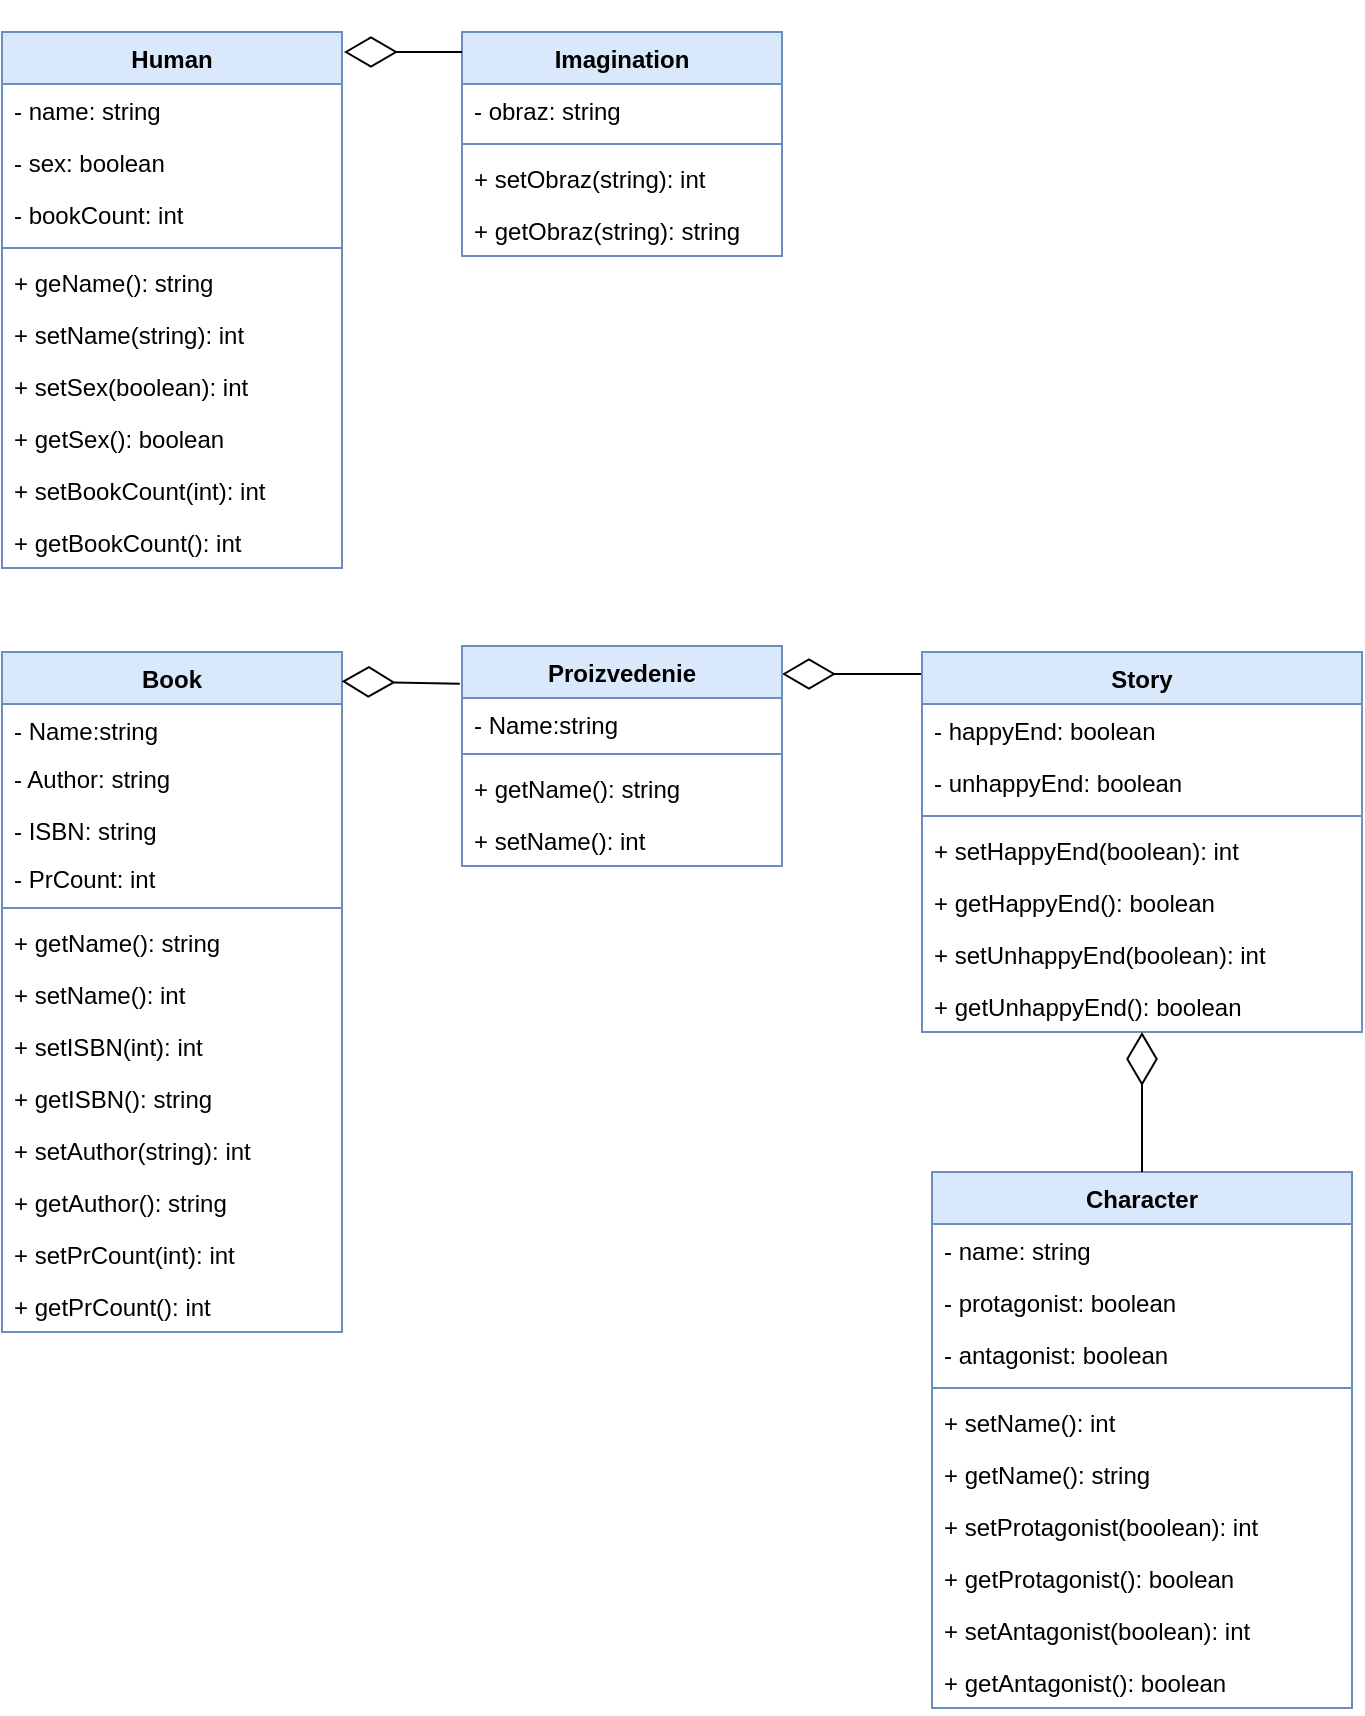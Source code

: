 <mxfile version="20.8.10" type="device"><diagram id="NVnInfwSUiYRJcFIsbVy" name="Страница 1"><mxGraphModel dx="978" dy="571" grid="1" gridSize="10" guides="1" tooltips="1" connect="1" arrows="1" fold="1" page="1" pageScale="1" pageWidth="827" pageHeight="1169" math="0" shadow="0"><root><mxCell id="0"/><mxCell id="1" parent="0"/><mxCell id="dYF3PS-3cteyqsJKaJV8-3" value="Human" style="swimlane;fontStyle=1;align=center;verticalAlign=top;childLayout=stackLayout;horizontal=1;startSize=26;horizontalStack=0;resizeParent=1;resizeParentMax=0;resizeLast=0;collapsible=1;marginBottom=0;fillColor=#dae8fc;strokeColor=#6c8ebf;" parent="1" vertex="1"><mxGeometry x="60" y="120" width="170" height="268" as="geometry"/></mxCell><mxCell id="IopjqT3Q7YSNllwhxpeg-1" value="- name: string" style="text;strokeColor=none;fillColor=none;align=left;verticalAlign=top;spacingLeft=4;spacingRight=4;overflow=hidden;rotatable=0;points=[[0,0.5],[1,0.5]];portConstraint=eastwest;" parent="dYF3PS-3cteyqsJKaJV8-3" vertex="1"><mxGeometry y="26" width="170" height="26" as="geometry"/></mxCell><mxCell id="dYF3PS-3cteyqsJKaJV8-43" value="- sex: boolean" style="text;strokeColor=none;fillColor=none;align=left;verticalAlign=top;spacingLeft=4;spacingRight=4;overflow=hidden;rotatable=0;points=[[0,0.5],[1,0.5]];portConstraint=eastwest;" parent="dYF3PS-3cteyqsJKaJV8-3" vertex="1"><mxGeometry y="52" width="170" height="26" as="geometry"/></mxCell><mxCell id="JDVGZSI6Ma8rODrdxQQx-41" value="- bookCount: int" style="text;strokeColor=none;fillColor=none;align=left;verticalAlign=top;spacingLeft=4;spacingRight=4;overflow=hidden;rotatable=0;points=[[0,0.5],[1,0.5]];portConstraint=eastwest;" parent="dYF3PS-3cteyqsJKaJV8-3" vertex="1"><mxGeometry y="78" width="170" height="26" as="geometry"/></mxCell><mxCell id="dYF3PS-3cteyqsJKaJV8-5" value="" style="line;strokeWidth=1;fillColor=none;align=left;verticalAlign=middle;spacingTop=-1;spacingLeft=3;spacingRight=3;rotatable=0;labelPosition=right;points=[];portConstraint=eastwest;strokeColor=inherit;" parent="dYF3PS-3cteyqsJKaJV8-3" vertex="1"><mxGeometry y="104" width="170" height="8" as="geometry"/></mxCell><mxCell id="IopjqT3Q7YSNllwhxpeg-3" value="+ geName(): string" style="text;strokeColor=none;fillColor=none;align=left;verticalAlign=top;spacingLeft=4;spacingRight=4;overflow=hidden;rotatable=0;points=[[0,0.5],[1,0.5]];portConstraint=eastwest;" parent="dYF3PS-3cteyqsJKaJV8-3" vertex="1"><mxGeometry y="112" width="170" height="26" as="geometry"/></mxCell><mxCell id="IopjqT3Q7YSNllwhxpeg-2" value="+ setName(string): int" style="text;strokeColor=none;fillColor=none;align=left;verticalAlign=top;spacingLeft=4;spacingRight=4;overflow=hidden;rotatable=0;points=[[0,0.5],[1,0.5]];portConstraint=eastwest;" parent="dYF3PS-3cteyqsJKaJV8-3" vertex="1"><mxGeometry y="138" width="170" height="26" as="geometry"/></mxCell><mxCell id="dYF3PS-3cteyqsJKaJV8-46" value="+ setSex(boolean): int" style="text;strokeColor=none;fillColor=none;align=left;verticalAlign=top;spacingLeft=4;spacingRight=4;overflow=hidden;rotatable=0;points=[[0,0.5],[1,0.5]];portConstraint=eastwest;" parent="dYF3PS-3cteyqsJKaJV8-3" vertex="1"><mxGeometry y="164" width="170" height="26" as="geometry"/></mxCell><mxCell id="dYF3PS-3cteyqsJKaJV8-48" value="+ getSex(): boolean" style="text;strokeColor=none;fillColor=none;align=left;verticalAlign=top;spacingLeft=4;spacingRight=4;overflow=hidden;rotatable=0;points=[[0,0.5],[1,0.5]];portConstraint=eastwest;" parent="dYF3PS-3cteyqsJKaJV8-3" vertex="1"><mxGeometry y="190" width="170" height="26" as="geometry"/></mxCell><mxCell id="JDVGZSI6Ma8rODrdxQQx-42" value="+ setBookCount(int): int" style="text;strokeColor=none;fillColor=none;align=left;verticalAlign=top;spacingLeft=4;spacingRight=4;overflow=hidden;rotatable=0;points=[[0,0.5],[1,0.5]];portConstraint=eastwest;" parent="dYF3PS-3cteyqsJKaJV8-3" vertex="1"><mxGeometry y="216" width="170" height="26" as="geometry"/></mxCell><mxCell id="JDVGZSI6Ma8rODrdxQQx-43" value="+ getBookCount(): int" style="text;strokeColor=none;fillColor=none;align=left;verticalAlign=top;spacingLeft=4;spacingRight=4;overflow=hidden;rotatable=0;points=[[0,0.5],[1,0.5]];portConstraint=eastwest;" parent="dYF3PS-3cteyqsJKaJV8-3" vertex="1"><mxGeometry y="242" width="170" height="26" as="geometry"/></mxCell><mxCell id="dYF3PS-3cteyqsJKaJV8-7" value="Book" style="swimlane;fontStyle=1;align=center;verticalAlign=top;childLayout=stackLayout;horizontal=1;startSize=26;horizontalStack=0;resizeParent=1;resizeParentMax=0;resizeLast=0;collapsible=1;marginBottom=0;fillColor=#dae8fc;strokeColor=#6c8ebf;" parent="1" vertex="1"><mxGeometry x="60" y="430" width="170" height="340" as="geometry"/></mxCell><mxCell id="ItdCyZcg9Vn2is8mB0QS-5" value="- Name:string" style="text;strokeColor=none;fillColor=none;align=left;verticalAlign=top;spacingLeft=4;spacingRight=4;overflow=hidden;rotatable=0;points=[[0,0.5],[1,0.5]];portConstraint=eastwest;" parent="dYF3PS-3cteyqsJKaJV8-7" vertex="1"><mxGeometry y="26" width="170" height="24" as="geometry"/></mxCell><mxCell id="dYF3PS-3cteyqsJKaJV8-74" value="- Author: string" style="text;strokeColor=none;fillColor=none;align=left;verticalAlign=top;spacingLeft=4;spacingRight=4;overflow=hidden;rotatable=0;points=[[0,0.5],[1,0.5]];portConstraint=eastwest;" parent="dYF3PS-3cteyqsJKaJV8-7" vertex="1"><mxGeometry y="50" width="170" height="26" as="geometry"/></mxCell><mxCell id="dYF3PS-3cteyqsJKaJV8-73" value="- ISBN: string&#10;" style="text;strokeColor=none;fillColor=none;align=left;verticalAlign=top;spacingLeft=4;spacingRight=4;overflow=hidden;rotatable=0;points=[[0,0.5],[1,0.5]];portConstraint=eastwest;" parent="dYF3PS-3cteyqsJKaJV8-7" vertex="1"><mxGeometry y="76" width="170" height="24" as="geometry"/></mxCell><mxCell id="JDVGZSI6Ma8rODrdxQQx-37" value="- PrCount: int&#10;" style="text;strokeColor=none;fillColor=none;align=left;verticalAlign=top;spacingLeft=4;spacingRight=4;overflow=hidden;rotatable=0;points=[[0,0.5],[1,0.5]];portConstraint=eastwest;" parent="dYF3PS-3cteyqsJKaJV8-7" vertex="1"><mxGeometry y="100" width="170" height="24" as="geometry"/></mxCell><mxCell id="dYF3PS-3cteyqsJKaJV8-9" value="" style="line;strokeWidth=1;fillColor=none;align=left;verticalAlign=middle;spacingTop=-1;spacingLeft=3;spacingRight=3;rotatable=0;labelPosition=right;points=[];portConstraint=eastwest;strokeColor=inherit;" parent="dYF3PS-3cteyqsJKaJV8-7" vertex="1"><mxGeometry y="124" width="170" height="8" as="geometry"/></mxCell><mxCell id="ItdCyZcg9Vn2is8mB0QS-6" value="+ getName(): string" style="text;strokeColor=none;fillColor=none;align=left;verticalAlign=top;spacingLeft=4;spacingRight=4;overflow=hidden;rotatable=0;points=[[0,0.5],[1,0.5]];portConstraint=eastwest;" parent="dYF3PS-3cteyqsJKaJV8-7" vertex="1"><mxGeometry y="132" width="170" height="26" as="geometry"/></mxCell><mxCell id="ItdCyZcg9Vn2is8mB0QS-7" value="+ setName(): int" style="text;strokeColor=none;fillColor=none;align=left;verticalAlign=top;spacingLeft=4;spacingRight=4;overflow=hidden;rotatable=0;points=[[0,0.5],[1,0.5]];portConstraint=eastwest;" parent="dYF3PS-3cteyqsJKaJV8-7" vertex="1"><mxGeometry y="158" width="170" height="26" as="geometry"/></mxCell><mxCell id="dYF3PS-3cteyqsJKaJV8-77" value="+ setISBN(int): int" style="text;strokeColor=none;fillColor=none;align=left;verticalAlign=top;spacingLeft=4;spacingRight=4;overflow=hidden;rotatable=0;points=[[0,0.5],[1,0.5]];portConstraint=eastwest;" parent="dYF3PS-3cteyqsJKaJV8-7" vertex="1"><mxGeometry y="184" width="170" height="26" as="geometry"/></mxCell><mxCell id="dYF3PS-3cteyqsJKaJV8-78" value="+ getISBN(): string" style="text;strokeColor=none;fillColor=none;align=left;verticalAlign=top;spacingLeft=4;spacingRight=4;overflow=hidden;rotatable=0;points=[[0,0.5],[1,0.5]];portConstraint=eastwest;" parent="dYF3PS-3cteyqsJKaJV8-7" vertex="1"><mxGeometry y="210" width="170" height="26" as="geometry"/></mxCell><mxCell id="dYF3PS-3cteyqsJKaJV8-79" value="+ setAuthor(string): int" style="text;strokeColor=none;fillColor=none;align=left;verticalAlign=top;spacingLeft=4;spacingRight=4;overflow=hidden;rotatable=0;points=[[0,0.5],[1,0.5]];portConstraint=eastwest;" parent="dYF3PS-3cteyqsJKaJV8-7" vertex="1"><mxGeometry y="236" width="170" height="26" as="geometry"/></mxCell><mxCell id="dYF3PS-3cteyqsJKaJV8-80" value="+ getAuthor(): string" style="text;strokeColor=none;fillColor=none;align=left;verticalAlign=top;spacingLeft=4;spacingRight=4;overflow=hidden;rotatable=0;points=[[0,0.5],[1,0.5]];portConstraint=eastwest;" parent="dYF3PS-3cteyqsJKaJV8-7" vertex="1"><mxGeometry y="262" width="170" height="26" as="geometry"/></mxCell><mxCell id="JDVGZSI6Ma8rODrdxQQx-38" value="+ setPrCount(int): int" style="text;strokeColor=none;fillColor=none;align=left;verticalAlign=top;spacingLeft=4;spacingRight=4;overflow=hidden;rotatable=0;points=[[0,0.5],[1,0.5]];portConstraint=eastwest;" parent="dYF3PS-3cteyqsJKaJV8-7" vertex="1"><mxGeometry y="288" width="170" height="26" as="geometry"/></mxCell><mxCell id="JDVGZSI6Ma8rODrdxQQx-40" value="+ getPrCount(): int" style="text;strokeColor=none;fillColor=none;align=left;verticalAlign=top;spacingLeft=4;spacingRight=4;overflow=hidden;rotatable=0;points=[[0,0.5],[1,0.5]];portConstraint=eastwest;" parent="dYF3PS-3cteyqsJKaJV8-7" vertex="1"><mxGeometry y="314" width="170" height="26" as="geometry"/></mxCell><mxCell id="ItdCyZcg9Vn2is8mB0QS-12" value="" style="endArrow=diamondThin;endFill=0;endSize=24;html=1;rounded=0;exitX=-0.007;exitY=0.172;exitDx=0;exitDy=0;exitPerimeter=0;entryX=0.999;entryY=0.043;entryDx=0;entryDy=0;entryPerimeter=0;" parent="1" source="JDVGZSI6Ma8rODrdxQQx-32" target="dYF3PS-3cteyqsJKaJV8-7" edge="1"><mxGeometry width="160" relative="1" as="geometry"><mxPoint x="291.12" y="439.856" as="sourcePoint"/><mxPoint x="260" y="530" as="targetPoint"/></mxGeometry></mxCell><mxCell id="JDVGZSI6Ma8rODrdxQQx-17" value="" style="endArrow=diamondThin;endFill=0;endSize=24;html=1;rounded=0;exitX=0.007;exitY=0.054;exitDx=0;exitDy=0;exitPerimeter=0;entryX=0.999;entryY=0.043;entryDx=0;entryDy=0;entryPerimeter=0;" parent="1" edge="1"><mxGeometry width="160" relative="1" as="geometry"><mxPoint x="521" y="441" as="sourcePoint"/><mxPoint x="450" y="441" as="targetPoint"/></mxGeometry></mxCell><mxCell id="JDVGZSI6Ma8rODrdxQQx-18" value="Story" style="swimlane;fontStyle=1;align=center;verticalAlign=top;childLayout=stackLayout;horizontal=1;startSize=26;horizontalStack=0;resizeParent=1;resizeParentMax=0;resizeLast=0;collapsible=1;marginBottom=0;fillColor=#dae8fc;strokeColor=#6c8ebf;" parent="1" vertex="1"><mxGeometry x="520" y="430" width="220" height="190" as="geometry"/></mxCell><mxCell id="_qJ_fOxnFOhW_Fzb5wge-1" value="- happyEnd: boolean" style="text;strokeColor=none;fillColor=none;align=left;verticalAlign=top;spacingLeft=4;spacingRight=4;overflow=hidden;rotatable=0;points=[[0,0.5],[1,0.5]];portConstraint=eastwest;" vertex="1" parent="JDVGZSI6Ma8rODrdxQQx-18"><mxGeometry y="26" width="220" height="26" as="geometry"/></mxCell><mxCell id="_qJ_fOxnFOhW_Fzb5wge-3" value="- unhappyEnd: boolean" style="text;strokeColor=none;fillColor=none;align=left;verticalAlign=top;spacingLeft=4;spacingRight=4;overflow=hidden;rotatable=0;points=[[0,0.5],[1,0.5]];portConstraint=eastwest;" vertex="1" parent="JDVGZSI6Ma8rODrdxQQx-18"><mxGeometry y="52" width="220" height="26" as="geometry"/></mxCell><mxCell id="JDVGZSI6Ma8rODrdxQQx-20" value="" style="line;strokeWidth=1;fillColor=none;align=left;verticalAlign=middle;spacingTop=-1;spacingLeft=3;spacingRight=3;rotatable=0;labelPosition=right;points=[];portConstraint=eastwest;strokeColor=inherit;" parent="JDVGZSI6Ma8rODrdxQQx-18" vertex="1"><mxGeometry y="78" width="220" height="8" as="geometry"/></mxCell><mxCell id="_qJ_fOxnFOhW_Fzb5wge-4" value="+ setHappyEnd(boolean): int" style="text;strokeColor=none;fillColor=none;align=left;verticalAlign=top;spacingLeft=4;spacingRight=4;overflow=hidden;rotatable=0;points=[[0,0.5],[1,0.5]];portConstraint=eastwest;" vertex="1" parent="JDVGZSI6Ma8rODrdxQQx-18"><mxGeometry y="86" width="220" height="26" as="geometry"/></mxCell><mxCell id="_qJ_fOxnFOhW_Fzb5wge-5" value="+ getHappyEnd(): boolean" style="text;strokeColor=none;fillColor=none;align=left;verticalAlign=top;spacingLeft=4;spacingRight=4;overflow=hidden;rotatable=0;points=[[0,0.5],[1,0.5]];portConstraint=eastwest;" vertex="1" parent="JDVGZSI6Ma8rODrdxQQx-18"><mxGeometry y="112" width="220" height="26" as="geometry"/></mxCell><mxCell id="_qJ_fOxnFOhW_Fzb5wge-6" value="+ setUnhappyEnd(boolean): int" style="text;strokeColor=none;fillColor=none;align=left;verticalAlign=top;spacingLeft=4;spacingRight=4;overflow=hidden;rotatable=0;points=[[0,0.5],[1,0.5]];portConstraint=eastwest;" vertex="1" parent="JDVGZSI6Ma8rODrdxQQx-18"><mxGeometry y="138" width="220" height="26" as="geometry"/></mxCell><mxCell id="_qJ_fOxnFOhW_Fzb5wge-7" value="+ getUnhappyEnd(): boolean" style="text;strokeColor=none;fillColor=none;align=left;verticalAlign=top;spacingLeft=4;spacingRight=4;overflow=hidden;rotatable=0;points=[[0,0.5],[1,0.5]];portConstraint=eastwest;" vertex="1" parent="JDVGZSI6Ma8rODrdxQQx-18"><mxGeometry y="164" width="220" height="26" as="geometry"/></mxCell><mxCell id="JDVGZSI6Ma8rODrdxQQx-22" value="Character" style="swimlane;fontStyle=1;align=center;verticalAlign=top;childLayout=stackLayout;horizontal=1;startSize=26;horizontalStack=0;resizeParent=1;resizeParentMax=0;resizeLast=0;collapsible=1;marginBottom=0;fillColor=#dae8fc;strokeColor=#6c8ebf;" parent="1" vertex="1"><mxGeometry x="525" y="690" width="210" height="268" as="geometry"/></mxCell><mxCell id="JDVGZSI6Ma8rODrdxQQx-23" value="- name: string" style="text;strokeColor=none;fillColor=none;align=left;verticalAlign=top;spacingLeft=4;spacingRight=4;overflow=hidden;rotatable=0;points=[[0,0.5],[1,0.5]];portConstraint=eastwest;" parent="JDVGZSI6Ma8rODrdxQQx-22" vertex="1"><mxGeometry y="26" width="210" height="26" as="geometry"/></mxCell><mxCell id="JDVGZSI6Ma8rODrdxQQx-59" value="- protagonist: boolean" style="text;strokeColor=none;fillColor=none;align=left;verticalAlign=top;spacingLeft=4;spacingRight=4;overflow=hidden;rotatable=0;points=[[0,0.5],[1,0.5]];portConstraint=eastwest;" parent="JDVGZSI6Ma8rODrdxQQx-22" vertex="1"><mxGeometry y="52" width="210" height="26" as="geometry"/></mxCell><mxCell id="JDVGZSI6Ma8rODrdxQQx-61" value="- antagonist: boolean" style="text;strokeColor=none;fillColor=none;align=left;verticalAlign=top;spacingLeft=4;spacingRight=4;overflow=hidden;rotatable=0;points=[[0,0.5],[1,0.5]];portConstraint=eastwest;" parent="JDVGZSI6Ma8rODrdxQQx-22" vertex="1"><mxGeometry y="78" width="210" height="26" as="geometry"/></mxCell><mxCell id="JDVGZSI6Ma8rODrdxQQx-24" value="" style="line;strokeWidth=1;fillColor=none;align=left;verticalAlign=middle;spacingTop=-1;spacingLeft=3;spacingRight=3;rotatable=0;labelPosition=right;points=[];portConstraint=eastwest;strokeColor=inherit;" parent="JDVGZSI6Ma8rODrdxQQx-22" vertex="1"><mxGeometry y="104" width="210" height="8" as="geometry"/></mxCell><mxCell id="JDVGZSI6Ma8rODrdxQQx-57" value="+ setName(): int" style="text;strokeColor=none;fillColor=none;align=left;verticalAlign=top;spacingLeft=4;spacingRight=4;overflow=hidden;rotatable=0;points=[[0,0.5],[1,0.5]];portConstraint=eastwest;" parent="JDVGZSI6Ma8rODrdxQQx-22" vertex="1"><mxGeometry y="112" width="210" height="26" as="geometry"/></mxCell><mxCell id="JDVGZSI6Ma8rODrdxQQx-56" value="+ getName(): string" style="text;strokeColor=none;fillColor=none;align=left;verticalAlign=top;spacingLeft=4;spacingRight=4;overflow=hidden;rotatable=0;points=[[0,0.5],[1,0.5]];portConstraint=eastwest;" parent="JDVGZSI6Ma8rODrdxQQx-22" vertex="1"><mxGeometry y="138" width="210" height="26" as="geometry"/></mxCell><mxCell id="JDVGZSI6Ma8rODrdxQQx-66" value="+ setProtagonist(boolean): int" style="text;strokeColor=none;fillColor=none;align=left;verticalAlign=top;spacingLeft=4;spacingRight=4;overflow=hidden;rotatable=0;points=[[0,0.5],[1,0.5]];portConstraint=eastwest;" parent="JDVGZSI6Ma8rODrdxQQx-22" vertex="1"><mxGeometry y="164" width="210" height="26" as="geometry"/></mxCell><mxCell id="JDVGZSI6Ma8rODrdxQQx-68" value="+ getProtagonist(): boolean" style="text;strokeColor=none;fillColor=none;align=left;verticalAlign=top;spacingLeft=4;spacingRight=4;overflow=hidden;rotatable=0;points=[[0,0.5],[1,0.5]];portConstraint=eastwest;" parent="JDVGZSI6Ma8rODrdxQQx-22" vertex="1"><mxGeometry y="190" width="210" height="26" as="geometry"/></mxCell><mxCell id="JDVGZSI6Ma8rODrdxQQx-69" value="+ setAntagonist(boolean): int" style="text;strokeColor=none;fillColor=none;align=left;verticalAlign=top;spacingLeft=4;spacingRight=4;overflow=hidden;rotatable=0;points=[[0,0.5],[1,0.5]];portConstraint=eastwest;" parent="JDVGZSI6Ma8rODrdxQQx-22" vertex="1"><mxGeometry y="216" width="210" height="26" as="geometry"/></mxCell><mxCell id="JDVGZSI6Ma8rODrdxQQx-70" value="+ getAntagonist(): boolean" style="text;strokeColor=none;fillColor=none;align=left;verticalAlign=top;spacingLeft=4;spacingRight=4;overflow=hidden;rotatable=0;points=[[0,0.5],[1,0.5]];portConstraint=eastwest;" parent="JDVGZSI6Ma8rODrdxQQx-22" vertex="1"><mxGeometry y="242" width="210" height="26" as="geometry"/></mxCell><mxCell id="JDVGZSI6Ma8rODrdxQQx-26" value="" style="endArrow=diamondThin;endFill=0;endSize=24;html=1;rounded=0;exitX=0.5;exitY=0;exitDx=0;exitDy=0;entryX=0.5;entryY=1;entryDx=0;entryDy=0;" parent="1" source="JDVGZSI6Ma8rODrdxQQx-22" target="JDVGZSI6Ma8rODrdxQQx-18" edge="1"><mxGeometry width="160" relative="1" as="geometry"><mxPoint x="520" y="540" as="sourcePoint"/><mxPoint x="449" y="540" as="targetPoint"/></mxGeometry></mxCell><mxCell id="JDVGZSI6Ma8rODrdxQQx-27" value="Imagination" style="swimlane;fontStyle=1;align=center;verticalAlign=top;childLayout=stackLayout;horizontal=1;startSize=26;horizontalStack=0;resizeParent=1;resizeParentMax=0;resizeLast=0;collapsible=1;marginBottom=0;fillColor=#dae8fc;strokeColor=#6c8ebf;" parent="1" vertex="1"><mxGeometry x="290" y="120" width="160" height="112" as="geometry"/></mxCell><mxCell id="JDVGZSI6Ma8rODrdxQQx-28" value="- obraz: string" style="text;strokeColor=none;fillColor=none;align=left;verticalAlign=top;spacingLeft=4;spacingRight=4;overflow=hidden;rotatable=0;points=[[0,0.5],[1,0.5]];portConstraint=eastwest;" parent="JDVGZSI6Ma8rODrdxQQx-27" vertex="1"><mxGeometry y="26" width="160" height="26" as="geometry"/></mxCell><mxCell id="JDVGZSI6Ma8rODrdxQQx-29" value="" style="line;strokeWidth=1;fillColor=none;align=left;verticalAlign=middle;spacingTop=-1;spacingLeft=3;spacingRight=3;rotatable=0;labelPosition=right;points=[];portConstraint=eastwest;strokeColor=inherit;" parent="JDVGZSI6Ma8rODrdxQQx-27" vertex="1"><mxGeometry y="52" width="160" height="8" as="geometry"/></mxCell><mxCell id="JDVGZSI6Ma8rODrdxQQx-30" value="+ setObraz(string): int" style="text;strokeColor=none;fillColor=none;align=left;verticalAlign=top;spacingLeft=4;spacingRight=4;overflow=hidden;rotatable=0;points=[[0,0.5],[1,0.5]];portConstraint=eastwest;" parent="JDVGZSI6Ma8rODrdxQQx-27" vertex="1"><mxGeometry y="60" width="160" height="26" as="geometry"/></mxCell><mxCell id="JDVGZSI6Ma8rODrdxQQx-58" value="+ getObraz(string): string" style="text;strokeColor=none;fillColor=none;align=left;verticalAlign=top;spacingLeft=4;spacingRight=4;overflow=hidden;rotatable=0;points=[[0,0.5],[1,0.5]];portConstraint=eastwest;" parent="JDVGZSI6Ma8rODrdxQQx-27" vertex="1"><mxGeometry y="86" width="160" height="26" as="geometry"/></mxCell><mxCell id="JDVGZSI6Ma8rODrdxQQx-32" value="Proizvedenie" style="swimlane;fontStyle=1;align=center;verticalAlign=top;childLayout=stackLayout;horizontal=1;startSize=26;horizontalStack=0;resizeParent=1;resizeParentMax=0;resizeLast=0;collapsible=1;marginBottom=0;fillColor=#dae8fc;strokeColor=#6c8ebf;" parent="1" vertex="1"><mxGeometry x="290" y="427" width="160" height="110" as="geometry"/></mxCell><mxCell id="JDVGZSI6Ma8rODrdxQQx-49" value="- Name:string" style="text;strokeColor=none;fillColor=none;align=left;verticalAlign=top;spacingLeft=4;spacingRight=4;overflow=hidden;rotatable=0;points=[[0,0.5],[1,0.5]];portConstraint=eastwest;" parent="JDVGZSI6Ma8rODrdxQQx-32" vertex="1"><mxGeometry y="26" width="160" height="24" as="geometry"/></mxCell><mxCell id="JDVGZSI6Ma8rODrdxQQx-34" value="" style="line;strokeWidth=1;fillColor=none;align=left;verticalAlign=middle;spacingTop=-1;spacingLeft=3;spacingRight=3;rotatable=0;labelPosition=right;points=[];portConstraint=eastwest;strokeColor=inherit;" parent="JDVGZSI6Ma8rODrdxQQx-32" vertex="1"><mxGeometry y="50" width="160" height="8" as="geometry"/></mxCell><mxCell id="JDVGZSI6Ma8rODrdxQQx-50" value="+ getName(): string" style="text;strokeColor=none;fillColor=none;align=left;verticalAlign=top;spacingLeft=4;spacingRight=4;overflow=hidden;rotatable=0;points=[[0,0.5],[1,0.5]];portConstraint=eastwest;" parent="JDVGZSI6Ma8rODrdxQQx-32" vertex="1"><mxGeometry y="58" width="160" height="26" as="geometry"/></mxCell><mxCell id="JDVGZSI6Ma8rODrdxQQx-51" value="+ setName(): int" style="text;strokeColor=none;fillColor=none;align=left;verticalAlign=top;spacingLeft=4;spacingRight=4;overflow=hidden;rotatable=0;points=[[0,0.5],[1,0.5]];portConstraint=eastwest;" parent="JDVGZSI6Ma8rODrdxQQx-32" vertex="1"><mxGeometry y="84" width="160" height="26" as="geometry"/></mxCell><mxCell id="JDVGZSI6Ma8rODrdxQQx-44" value="" style="endArrow=diamondThin;endFill=0;endSize=24;html=1;rounded=0;exitX=-0.007;exitY=0.172;exitDx=0;exitDy=0;exitPerimeter=0;entryX=0.999;entryY=0.043;entryDx=0;entryDy=0;entryPerimeter=0;" parent="1" edge="1"><mxGeometry width="160" relative="1" as="geometry"><mxPoint x="290" y="130" as="sourcePoint"/><mxPoint x="231" y="130" as="targetPoint"/></mxGeometry></mxCell></root></mxGraphModel></diagram></mxfile>